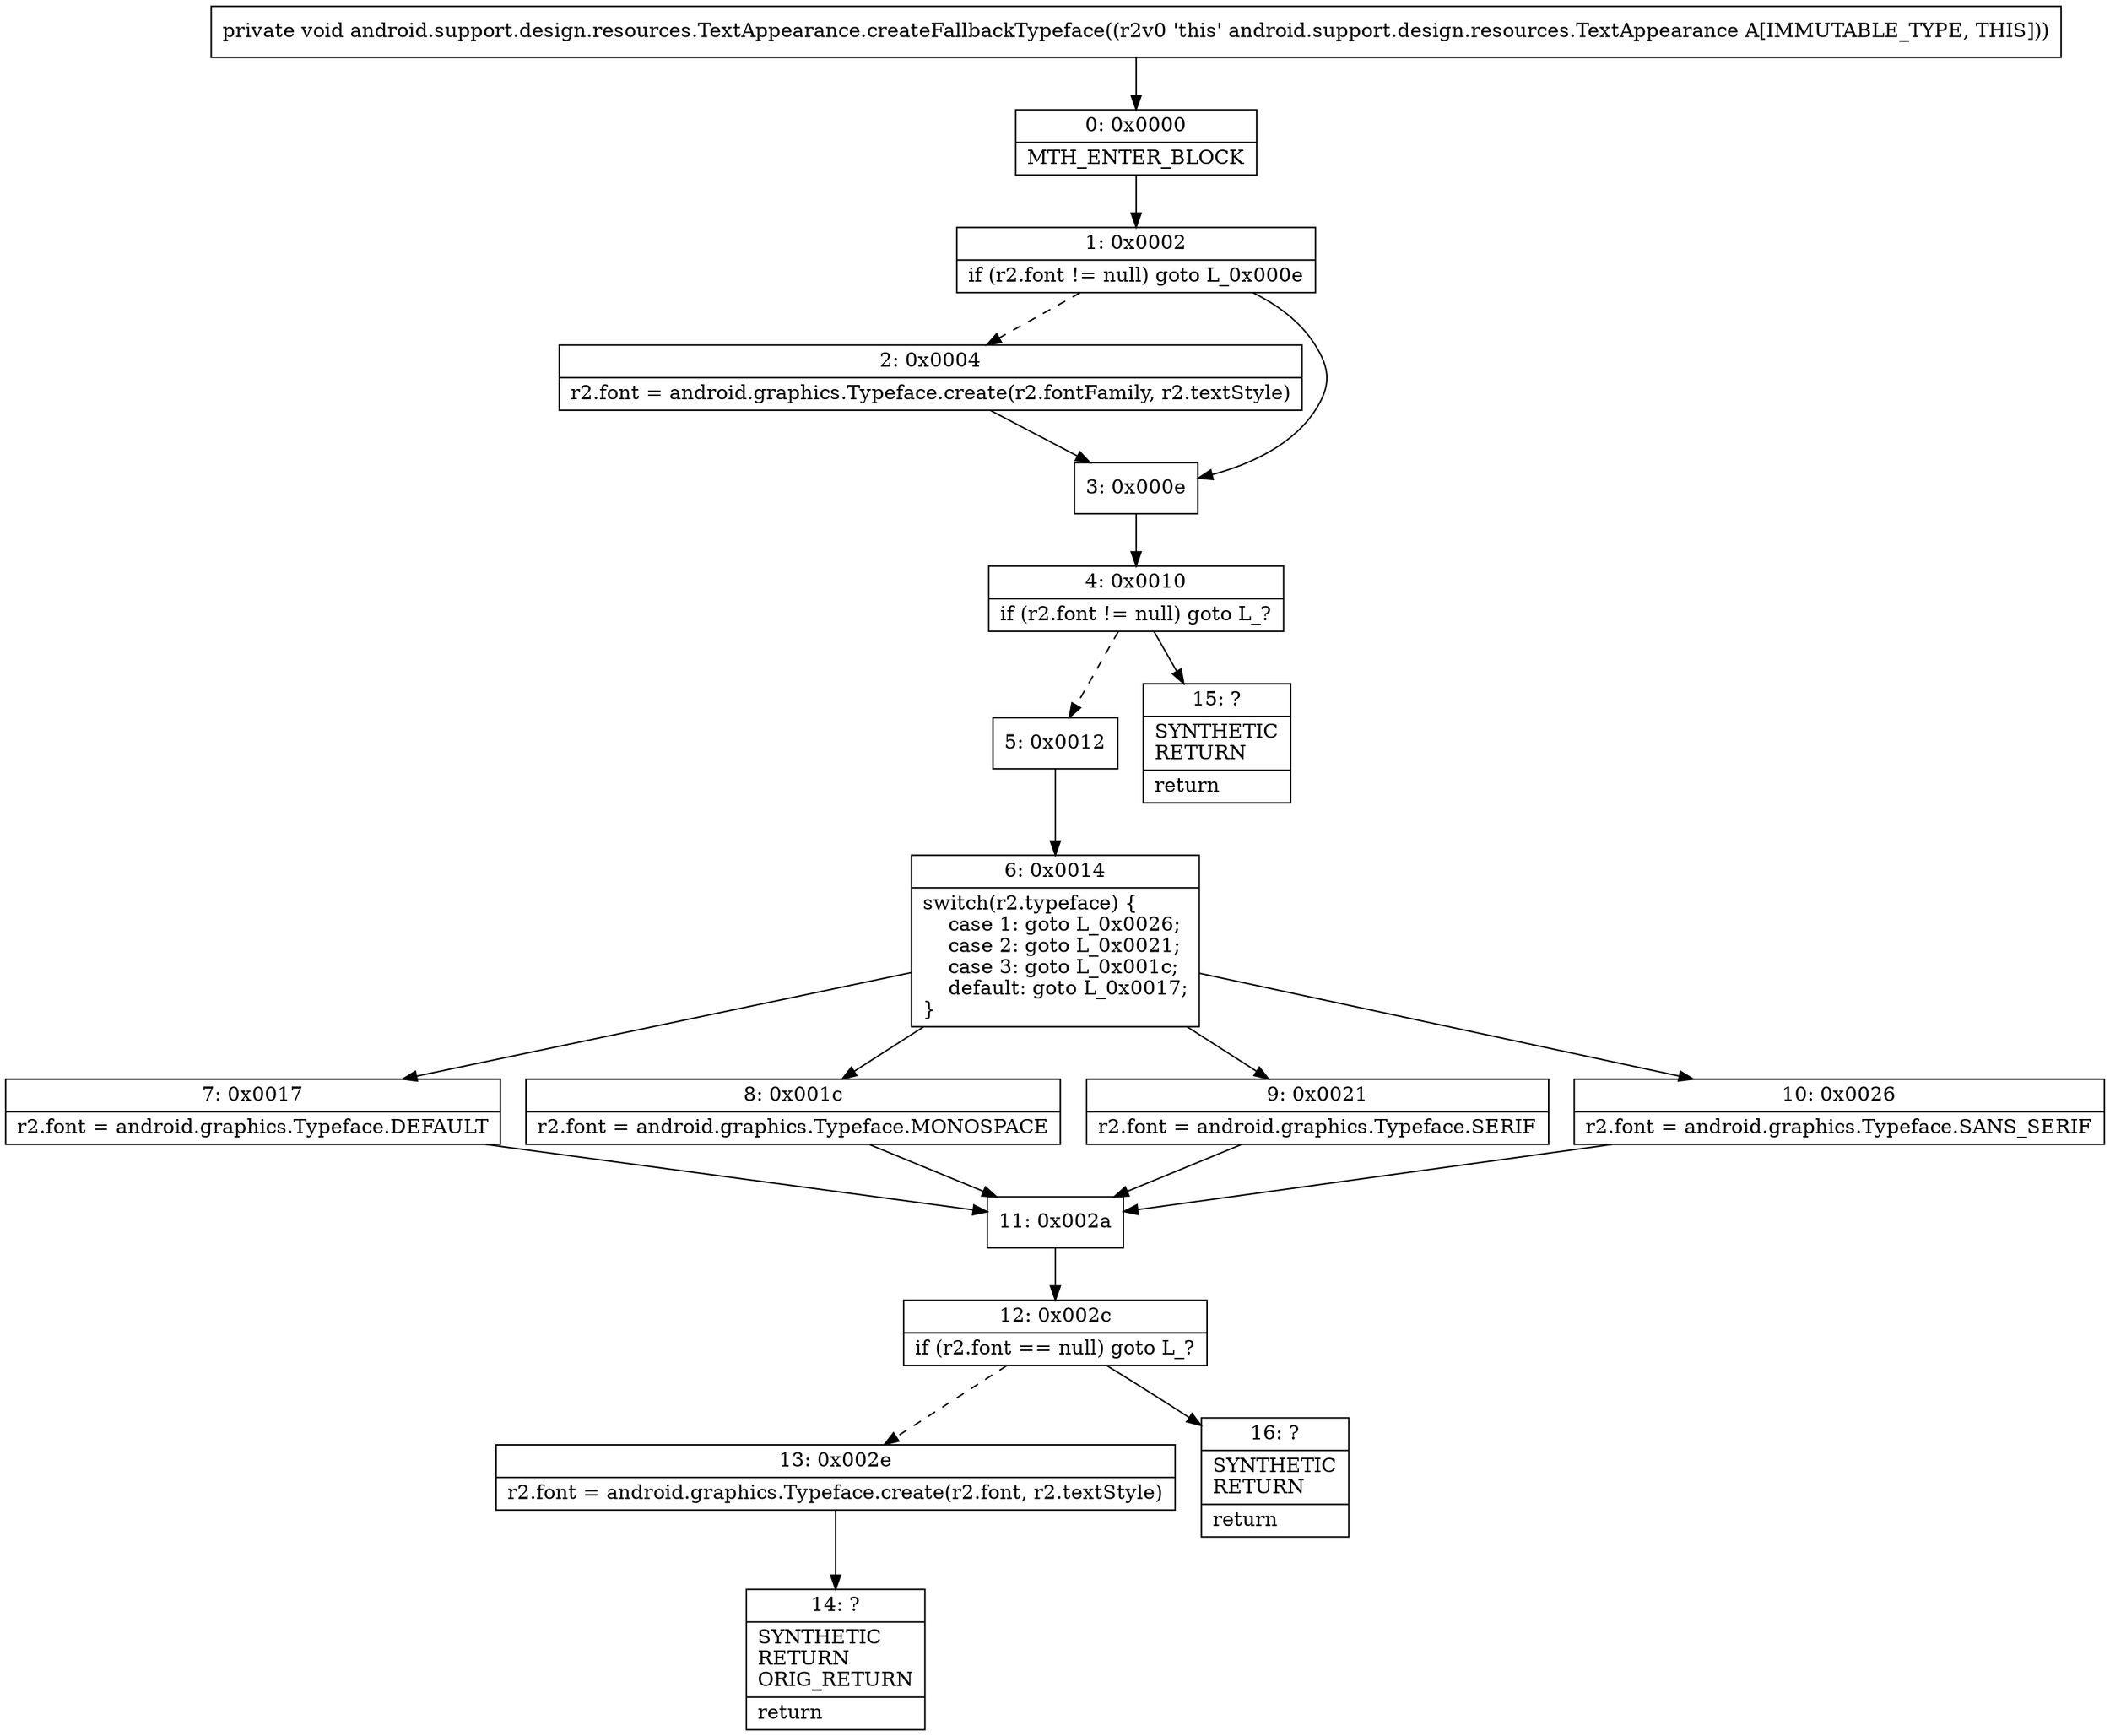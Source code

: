 digraph "CFG forandroid.support.design.resources.TextAppearance.createFallbackTypeface()V" {
Node_0 [shape=record,label="{0\:\ 0x0000|MTH_ENTER_BLOCK\l}"];
Node_1 [shape=record,label="{1\:\ 0x0002|if (r2.font != null) goto L_0x000e\l}"];
Node_2 [shape=record,label="{2\:\ 0x0004|r2.font = android.graphics.Typeface.create(r2.fontFamily, r2.textStyle)\l}"];
Node_3 [shape=record,label="{3\:\ 0x000e}"];
Node_4 [shape=record,label="{4\:\ 0x0010|if (r2.font != null) goto L_?\l}"];
Node_5 [shape=record,label="{5\:\ 0x0012}"];
Node_6 [shape=record,label="{6\:\ 0x0014|switch(r2.typeface) \{\l    case 1: goto L_0x0026;\l    case 2: goto L_0x0021;\l    case 3: goto L_0x001c;\l    default: goto L_0x0017;\l\}\l}"];
Node_7 [shape=record,label="{7\:\ 0x0017|r2.font = android.graphics.Typeface.DEFAULT\l}"];
Node_8 [shape=record,label="{8\:\ 0x001c|r2.font = android.graphics.Typeface.MONOSPACE\l}"];
Node_9 [shape=record,label="{9\:\ 0x0021|r2.font = android.graphics.Typeface.SERIF\l}"];
Node_10 [shape=record,label="{10\:\ 0x0026|r2.font = android.graphics.Typeface.SANS_SERIF\l}"];
Node_11 [shape=record,label="{11\:\ 0x002a}"];
Node_12 [shape=record,label="{12\:\ 0x002c|if (r2.font == null) goto L_?\l}"];
Node_13 [shape=record,label="{13\:\ 0x002e|r2.font = android.graphics.Typeface.create(r2.font, r2.textStyle)\l}"];
Node_14 [shape=record,label="{14\:\ ?|SYNTHETIC\lRETURN\lORIG_RETURN\l|return\l}"];
Node_15 [shape=record,label="{15\:\ ?|SYNTHETIC\lRETURN\l|return\l}"];
Node_16 [shape=record,label="{16\:\ ?|SYNTHETIC\lRETURN\l|return\l}"];
MethodNode[shape=record,label="{private void android.support.design.resources.TextAppearance.createFallbackTypeface((r2v0 'this' android.support.design.resources.TextAppearance A[IMMUTABLE_TYPE, THIS])) }"];
MethodNode -> Node_0;
Node_0 -> Node_1;
Node_1 -> Node_2[style=dashed];
Node_1 -> Node_3;
Node_2 -> Node_3;
Node_3 -> Node_4;
Node_4 -> Node_5[style=dashed];
Node_4 -> Node_15;
Node_5 -> Node_6;
Node_6 -> Node_7;
Node_6 -> Node_8;
Node_6 -> Node_9;
Node_6 -> Node_10;
Node_7 -> Node_11;
Node_8 -> Node_11;
Node_9 -> Node_11;
Node_10 -> Node_11;
Node_11 -> Node_12;
Node_12 -> Node_13[style=dashed];
Node_12 -> Node_16;
Node_13 -> Node_14;
}

